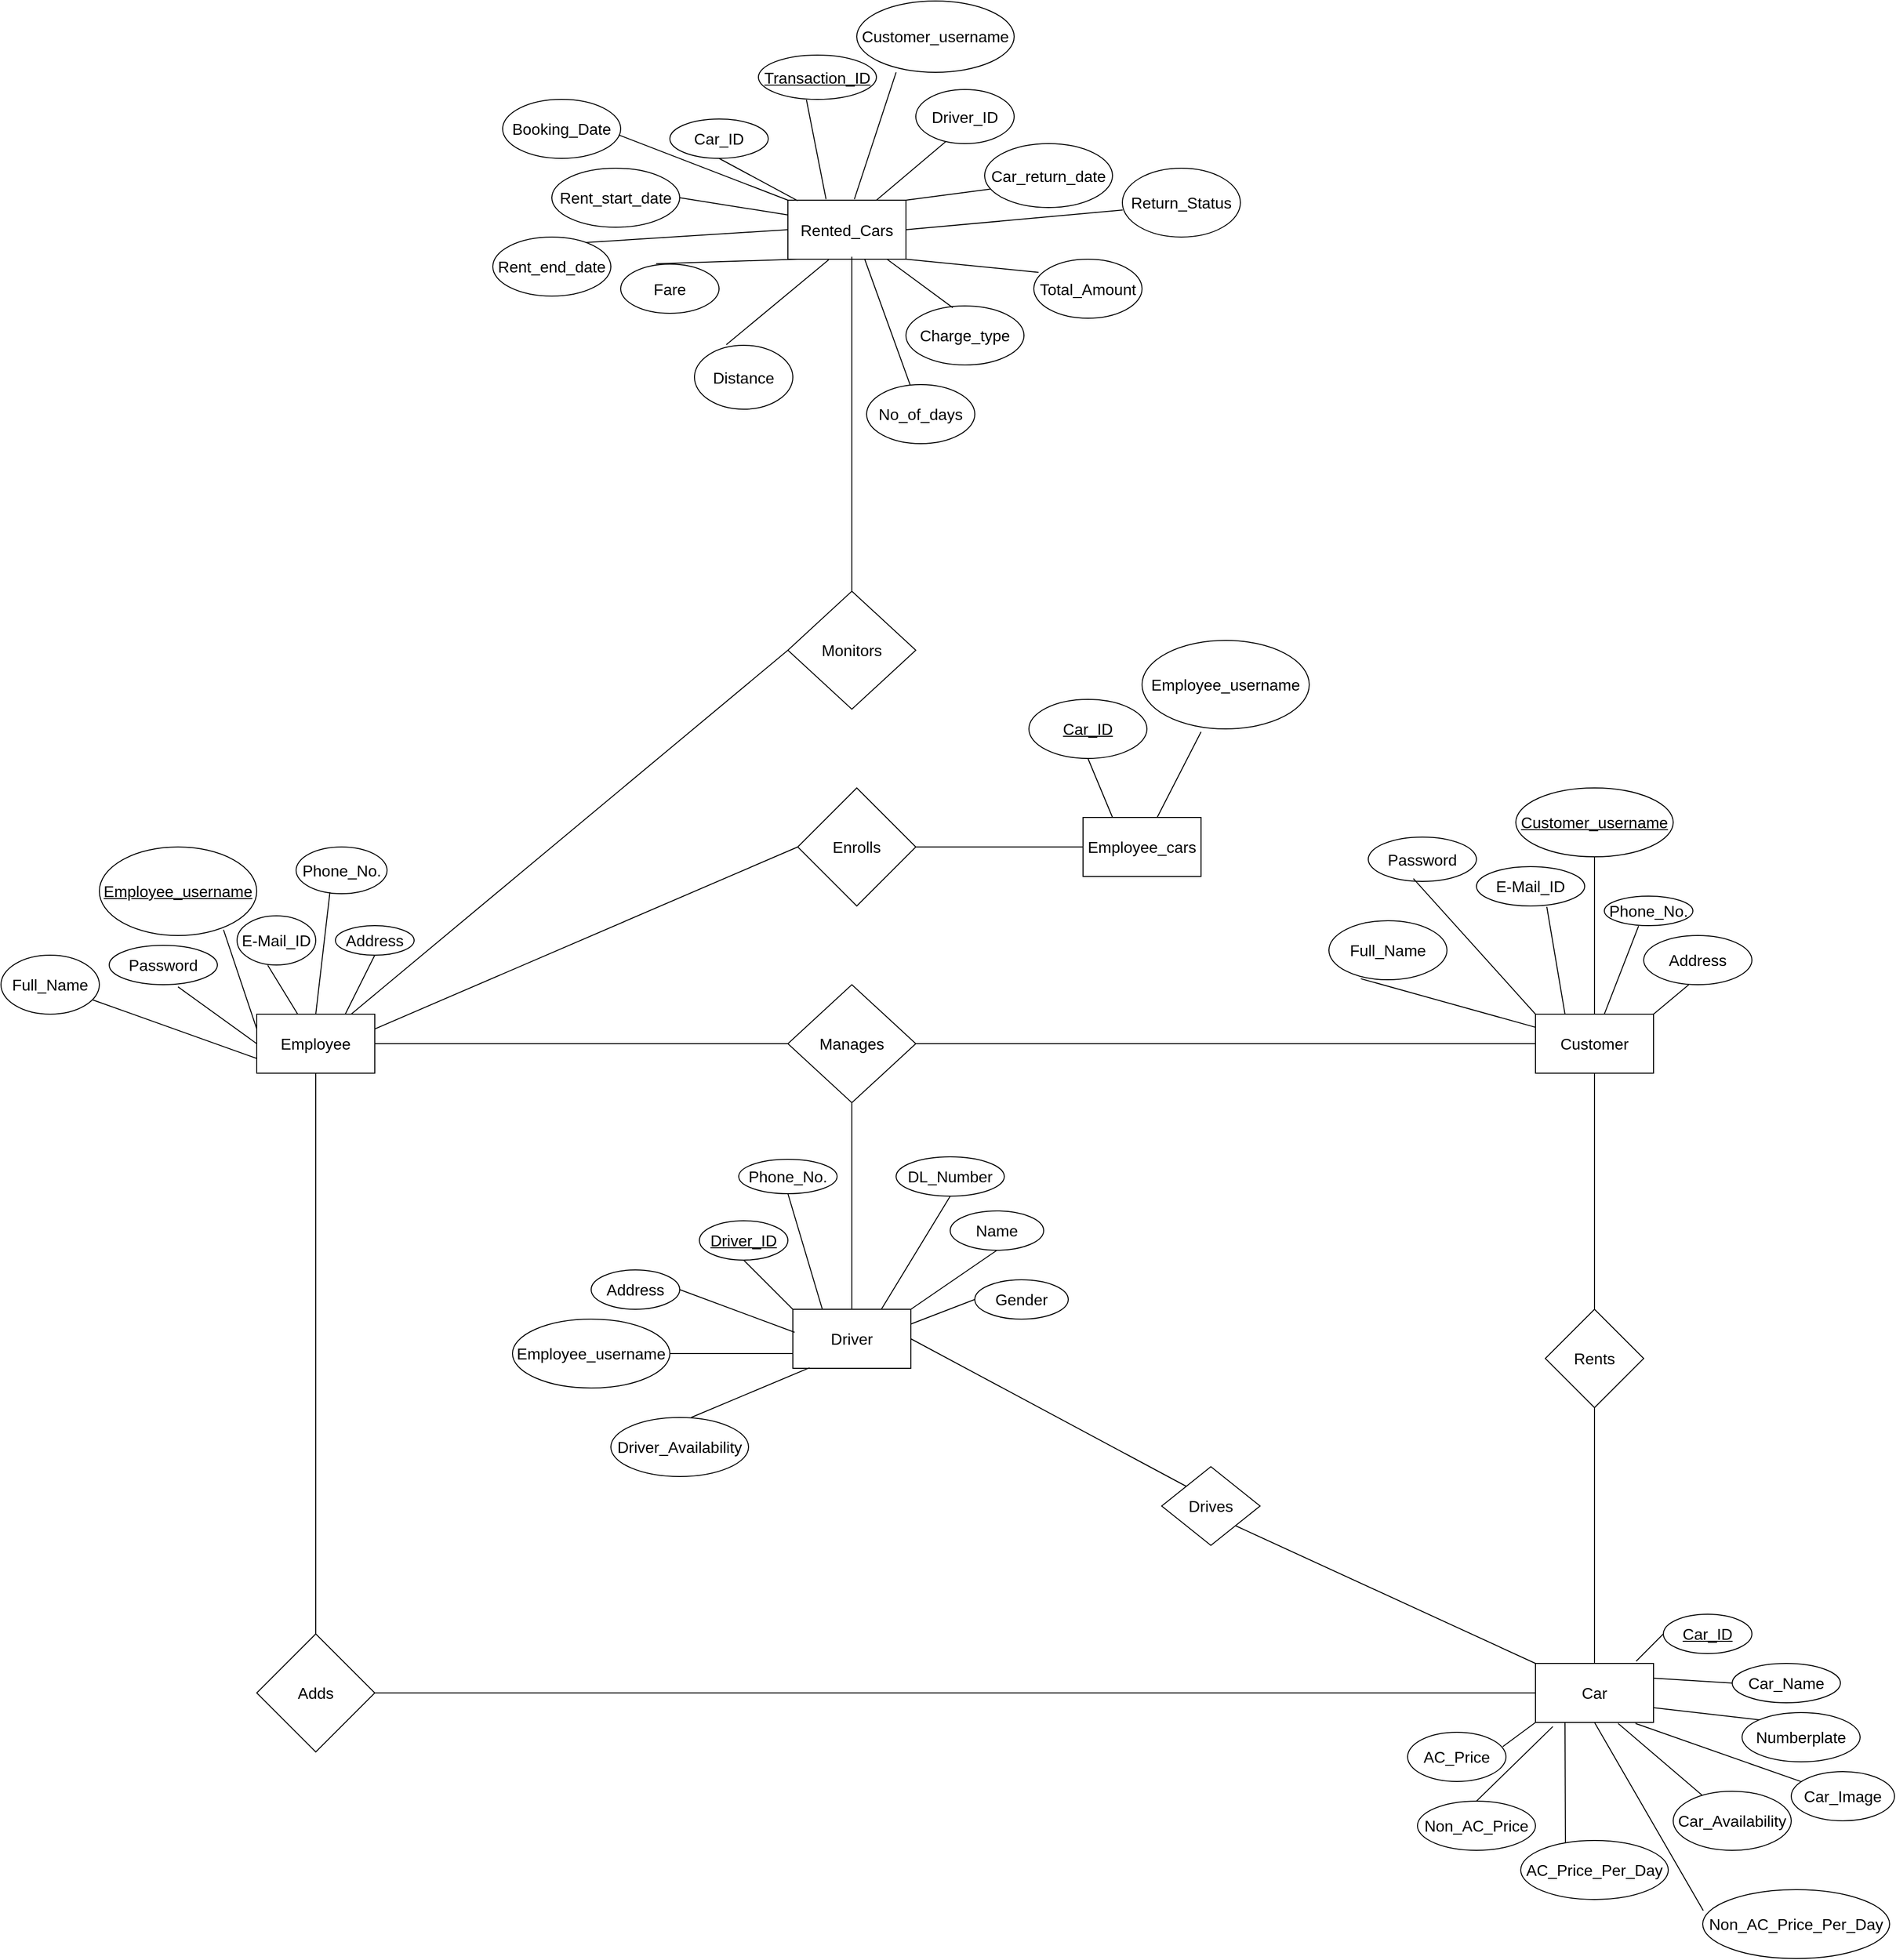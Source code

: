 <mxfile version="20.0.3" type="device"><diagram id="PVwTvLVfUpKkGvsaWvYy" name="Page-1"><mxGraphModel dx="1038" dy="2881" grid="1" gridSize="10" guides="1" tooltips="1" connect="1" arrows="1" fold="1" page="1" pageScale="1" pageWidth="2400" pageHeight="2400" math="0" shadow="0"><root><mxCell id="0"/><mxCell id="1" parent="0"/><mxCell id="mb5mIrrYeMnyIS7NH4zb-1" value="&lt;font style=&quot;font-size: 16px;&quot;&gt;Employee&lt;/font&gt;" style="rounded=0;whiteSpace=wrap;html=1;" parent="1" vertex="1"><mxGeometry x="670" y="370" width="120" height="60" as="geometry"/></mxCell><mxCell id="mb5mIrrYeMnyIS7NH4zb-2" value="Manages" style="rhombus;whiteSpace=wrap;html=1;fontSize=16;" parent="1" vertex="1"><mxGeometry x="1210" y="340" width="130" height="120" as="geometry"/></mxCell><mxCell id="mb5mIrrYeMnyIS7NH4zb-3" value="Customer" style="rounded=0;whiteSpace=wrap;html=1;fontSize=16;" parent="1" vertex="1"><mxGeometry x="1970" y="370" width="120" height="60" as="geometry"/></mxCell><mxCell id="mb5mIrrYeMnyIS7NH4zb-4" value="Address" style="ellipse;whiteSpace=wrap;html=1;fontSize=16;" parent="1" vertex="1"><mxGeometry x="750" y="280" width="80" height="30" as="geometry"/></mxCell><mxCell id="mb5mIrrYeMnyIS7NH4zb-5" value="&lt;u&gt;Employee_username&lt;/u&gt;" style="ellipse;whiteSpace=wrap;html=1;fontSize=16;" parent="1" vertex="1"><mxGeometry x="510" y="200" width="160" height="90" as="geometry"/></mxCell><mxCell id="mb5mIrrYeMnyIS7NH4zb-6" value="" style="endArrow=none;html=1;rounded=0;fontSize=16;exitX=0;exitY=0.25;exitDx=0;exitDy=0;entryX=0.789;entryY=0.936;entryDx=0;entryDy=0;entryPerimeter=0;" parent="1" source="mb5mIrrYeMnyIS7NH4zb-1" target="mb5mIrrYeMnyIS7NH4zb-5" edge="1"><mxGeometry width="50" height="50" relative="1" as="geometry"><mxPoint x="370" y="340" as="sourcePoint"/><mxPoint x="340" y="280" as="targetPoint"/></mxGeometry></mxCell><mxCell id="mb5mIrrYeMnyIS7NH4zb-7" value="Full_Name" style="ellipse;whiteSpace=wrap;html=1;fontSize=16;" parent="1" vertex="1"><mxGeometry x="410" y="310" width="100" height="60" as="geometry"/></mxCell><mxCell id="mb5mIrrYeMnyIS7NH4zb-8" value="" style="endArrow=none;html=1;rounded=0;fontSize=16;exitX=0;exitY=0.75;exitDx=0;exitDy=0;" parent="1" source="mb5mIrrYeMnyIS7NH4zb-1" target="mb5mIrrYeMnyIS7NH4zb-7" edge="1"><mxGeometry width="50" height="50" relative="1" as="geometry"><mxPoint x="320" y="380" as="sourcePoint"/><mxPoint x="300" y="370" as="targetPoint"/></mxGeometry></mxCell><mxCell id="mb5mIrrYeMnyIS7NH4zb-9" value="E-Mail_ID" style="ellipse;whiteSpace=wrap;html=1;fontSize=16;" parent="1" vertex="1"><mxGeometry x="650" y="270" width="80" height="50" as="geometry"/></mxCell><mxCell id="mb5mIrrYeMnyIS7NH4zb-10" value="" style="endArrow=none;html=1;rounded=0;fontSize=16;entryX=0.39;entryY=1.004;entryDx=0;entryDy=0;entryPerimeter=0;" parent="1" source="mb5mIrrYeMnyIS7NH4zb-1" target="mb5mIrrYeMnyIS7NH4zb-9" edge="1"><mxGeometry width="50" height="50" relative="1" as="geometry"><mxPoint x="360" y="370" as="sourcePoint"/><mxPoint x="420" y="310" as="targetPoint"/></mxGeometry></mxCell><mxCell id="mb5mIrrYeMnyIS7NH4zb-11" value="" style="endArrow=none;html=1;rounded=0;fontSize=16;exitX=0.75;exitY=0;exitDx=0;exitDy=0;entryX=0.5;entryY=1;entryDx=0;entryDy=0;" parent="1" source="mb5mIrrYeMnyIS7NH4zb-1" target="mb5mIrrYeMnyIS7NH4zb-4" edge="1"><mxGeometry width="50" height="50" relative="1" as="geometry"><mxPoint x="460" y="380" as="sourcePoint"/><mxPoint x="510" y="330" as="targetPoint"/></mxGeometry></mxCell><mxCell id="mb5mIrrYeMnyIS7NH4zb-12" value="" style="endArrow=none;html=1;rounded=0;fontSize=16;exitX=1;exitY=0.5;exitDx=0;exitDy=0;entryX=0;entryY=0.5;entryDx=0;entryDy=0;" parent="1" source="mb5mIrrYeMnyIS7NH4zb-1" target="mb5mIrrYeMnyIS7NH4zb-2" edge="1"><mxGeometry width="50" height="50" relative="1" as="geometry"><mxPoint x="650" y="420" as="sourcePoint"/><mxPoint x="700" y="370" as="targetPoint"/></mxGeometry></mxCell><mxCell id="mb5mIrrYeMnyIS7NH4zb-13" value="" style="endArrow=none;html=1;rounded=0;fontSize=16;exitX=1;exitY=0.5;exitDx=0;exitDy=0;entryX=0;entryY=0.5;entryDx=0;entryDy=0;" parent="1" source="mb5mIrrYeMnyIS7NH4zb-2" target="mb5mIrrYeMnyIS7NH4zb-3" edge="1"><mxGeometry width="50" height="50" relative="1" as="geometry"><mxPoint x="1040" y="410" as="sourcePoint"/><mxPoint x="1090" y="360" as="targetPoint"/></mxGeometry></mxCell><mxCell id="mb5mIrrYeMnyIS7NH4zb-14" value="Password" style="ellipse;whiteSpace=wrap;html=1;fontSize=16;" parent="1" vertex="1"><mxGeometry x="520" y="300" width="110" height="40" as="geometry"/></mxCell><mxCell id="mb5mIrrYeMnyIS7NH4zb-15" value="" style="endArrow=none;html=1;rounded=0;fontSize=16;exitX=0;exitY=0.5;exitDx=0;exitDy=0;entryX=0.636;entryY=1.055;entryDx=0;entryDy=0;entryPerimeter=0;" parent="1" source="mb5mIrrYeMnyIS7NH4zb-1" target="mb5mIrrYeMnyIS7NH4zb-14" edge="1"><mxGeometry width="50" height="50" relative="1" as="geometry"><mxPoint x="660" y="400" as="sourcePoint"/><mxPoint x="620" y="350" as="targetPoint"/></mxGeometry></mxCell><mxCell id="mb5mIrrYeMnyIS7NH4zb-16" value="Phone_No." style="ellipse;whiteSpace=wrap;html=1;fontSize=16;direction=south;" parent="1" vertex="1"><mxGeometry x="710" y="200" width="92.5" height="47.5" as="geometry"/></mxCell><mxCell id="mb5mIrrYeMnyIS7NH4zb-17" value="" style="endArrow=none;html=1;rounded=0;fontSize=16;exitX=0.5;exitY=0;exitDx=0;exitDy=0;entryX=0.971;entryY=0.628;entryDx=0;entryDy=0;entryPerimeter=0;" parent="1" source="mb5mIrrYeMnyIS7NH4zb-1" target="mb5mIrrYeMnyIS7NH4zb-16" edge="1"><mxGeometry width="50" height="50" relative="1" as="geometry"><mxPoint x="480" y="370" as="sourcePoint"/><mxPoint x="680" y="240" as="targetPoint"/></mxGeometry></mxCell><mxCell id="mb5mIrrYeMnyIS7NH4zb-18" value="&lt;u&gt;Customer_username&lt;/u&gt;" style="ellipse;whiteSpace=wrap;html=1;fontSize=16;" parent="1" vertex="1"><mxGeometry x="1950" y="140" width="160" height="70" as="geometry"/></mxCell><mxCell id="mb5mIrrYeMnyIS7NH4zb-19" value="" style="endArrow=none;html=1;rounded=0;fontSize=16;exitX=0.5;exitY=0;exitDx=0;exitDy=0;" parent="1" source="mb5mIrrYeMnyIS7NH4zb-3" target="mb5mIrrYeMnyIS7NH4zb-18" edge="1"><mxGeometry width="50" height="50" relative="1" as="geometry"><mxPoint x="1240" y="350" as="sourcePoint"/><mxPoint x="1290" y="300" as="targetPoint"/></mxGeometry></mxCell><mxCell id="mb5mIrrYeMnyIS7NH4zb-20" value="Full_Name" style="ellipse;whiteSpace=wrap;html=1;fontSize=16;" parent="1" vertex="1"><mxGeometry x="1760" y="275" width="120" height="60" as="geometry"/></mxCell><mxCell id="mb5mIrrYeMnyIS7NH4zb-21" value="" style="endArrow=none;html=1;rounded=0;fontSize=16;entryX=0.27;entryY=0.982;entryDx=0;entryDy=0;entryPerimeter=0;" parent="1" source="mb5mIrrYeMnyIS7NH4zb-3" target="mb5mIrrYeMnyIS7NH4zb-20" edge="1"><mxGeometry width="50" height="50" relative="1" as="geometry"><mxPoint x="1340" y="350" as="sourcePoint"/><mxPoint x="1390" y="300" as="targetPoint"/></mxGeometry></mxCell><mxCell id="mb5mIrrYeMnyIS7NH4zb-22" value="E-Mail_ID" style="ellipse;whiteSpace=wrap;html=1;fontSize=16;" parent="1" vertex="1"><mxGeometry x="1910" y="220" width="110" height="40" as="geometry"/></mxCell><mxCell id="mb5mIrrYeMnyIS7NH4zb-23" value="" style="endArrow=none;html=1;rounded=0;fontSize=16;exitX=0.25;exitY=0;exitDx=0;exitDy=0;entryX=0.65;entryY=1.022;entryDx=0;entryDy=0;entryPerimeter=0;" parent="1" source="mb5mIrrYeMnyIS7NH4zb-3" target="mb5mIrrYeMnyIS7NH4zb-22" edge="1"><mxGeometry width="50" height="50" relative="1" as="geometry"><mxPoint x="1120" y="370" as="sourcePoint"/><mxPoint x="1170" y="320" as="targetPoint"/></mxGeometry></mxCell><mxCell id="mb5mIrrYeMnyIS7NH4zb-24" value="Password" style="ellipse;whiteSpace=wrap;html=1;fontSize=16;" parent="1" vertex="1"><mxGeometry x="1800" y="190" width="110" height="45" as="geometry"/></mxCell><mxCell id="mb5mIrrYeMnyIS7NH4zb-25" value="" style="endArrow=none;html=1;rounded=0;fontSize=16;exitX=0;exitY=0;exitDx=0;exitDy=0;entryX=0.417;entryY=0.938;entryDx=0;entryDy=0;entryPerimeter=0;" parent="1" source="mb5mIrrYeMnyIS7NH4zb-3" target="mb5mIrrYeMnyIS7NH4zb-24" edge="1"><mxGeometry width="50" height="50" relative="1" as="geometry"><mxPoint x="1060" y="350" as="sourcePoint"/><mxPoint x="1110" y="300" as="targetPoint"/></mxGeometry></mxCell><mxCell id="mb5mIrrYeMnyIS7NH4zb-26" value="Address" style="ellipse;whiteSpace=wrap;html=1;fontSize=16;" parent="1" vertex="1"><mxGeometry x="2080" y="290" width="110" height="50" as="geometry"/></mxCell><mxCell id="mb5mIrrYeMnyIS7NH4zb-27" value="" style="endArrow=none;html=1;rounded=0;fontSize=16;exitX=1;exitY=0;exitDx=0;exitDy=0;entryX=0.417;entryY=1;entryDx=0;entryDy=0;entryPerimeter=0;" parent="1" source="mb5mIrrYeMnyIS7NH4zb-3" target="mb5mIrrYeMnyIS7NH4zb-26" edge="1"><mxGeometry width="50" height="50" relative="1" as="geometry"><mxPoint x="1500" y="410" as="sourcePoint"/><mxPoint x="1550" y="360" as="targetPoint"/></mxGeometry></mxCell><mxCell id="mb5mIrrYeMnyIS7NH4zb-28" value="Phone_No." style="ellipse;whiteSpace=wrap;html=1;fontSize=16;" parent="1" vertex="1"><mxGeometry x="2040" y="250" width="90" height="30" as="geometry"/></mxCell><mxCell id="mb5mIrrYeMnyIS7NH4zb-29" value="" style="endArrow=none;html=1;rounded=0;fontSize=16;exitX=0.583;exitY=0;exitDx=0;exitDy=0;exitPerimeter=0;entryX=0.387;entryY=1.012;entryDx=0;entryDy=0;entryPerimeter=0;" parent="1" source="mb5mIrrYeMnyIS7NH4zb-3" target="mb5mIrrYeMnyIS7NH4zb-28" edge="1"><mxGeometry width="50" height="50" relative="1" as="geometry"><mxPoint x="1290" y="270" as="sourcePoint"/><mxPoint x="1340" y="220" as="targetPoint"/></mxGeometry></mxCell><mxCell id="mb5mIrrYeMnyIS7NH4zb-30" value="Rents" style="rhombus;whiteSpace=wrap;html=1;fontSize=16;" parent="1" vertex="1"><mxGeometry x="1980" y="670" width="100" height="100" as="geometry"/></mxCell><mxCell id="mb5mIrrYeMnyIS7NH4zb-31" value="" style="endArrow=none;html=1;rounded=0;fontSize=16;entryX=0.5;entryY=1;entryDx=0;entryDy=0;exitX=0.5;exitY=0;exitDx=0;exitDy=0;" parent="1" source="mb5mIrrYeMnyIS7NH4zb-30" target="mb5mIrrYeMnyIS7NH4zb-3" edge="1"><mxGeometry width="50" height="50" relative="1" as="geometry"><mxPoint x="1280" y="510" as="sourcePoint"/><mxPoint x="1330" y="460" as="targetPoint"/></mxGeometry></mxCell><mxCell id="mb5mIrrYeMnyIS7NH4zb-32" value="Car" style="rounded=0;whiteSpace=wrap;html=1;fontSize=16;" parent="1" vertex="1"><mxGeometry x="1970" y="1030" width="120" height="60" as="geometry"/></mxCell><mxCell id="mb5mIrrYeMnyIS7NH4zb-33" value="" style="endArrow=none;html=1;rounded=0;fontSize=16;entryX=0.5;entryY=1;entryDx=0;entryDy=0;" parent="1" source="mb5mIrrYeMnyIS7NH4zb-32" target="mb5mIrrYeMnyIS7NH4zb-30" edge="1"><mxGeometry width="50" height="50" relative="1" as="geometry"><mxPoint x="1140" y="830" as="sourcePoint"/><mxPoint x="1190" y="780" as="targetPoint"/></mxGeometry></mxCell><mxCell id="mb5mIrrYeMnyIS7NH4zb-34" value="Driver" style="rounded=0;whiteSpace=wrap;html=1;fontSize=16;" parent="1" vertex="1"><mxGeometry x="1215" y="670" width="120" height="60" as="geometry"/></mxCell><mxCell id="mb5mIrrYeMnyIS7NH4zb-35" value="" style="endArrow=none;html=1;rounded=0;fontSize=16;entryX=0.5;entryY=1;entryDx=0;entryDy=0;exitX=0.5;exitY=0;exitDx=0;exitDy=0;" parent="1" source="mb5mIrrYeMnyIS7NH4zb-34" target="mb5mIrrYeMnyIS7NH4zb-2" edge="1"><mxGeometry width="50" height="50" relative="1" as="geometry"><mxPoint x="830" y="610" as="sourcePoint"/><mxPoint x="880" y="560" as="targetPoint"/></mxGeometry></mxCell><mxCell id="mb5mIrrYeMnyIS7NH4zb-36" value="Adds" style="rhombus;whiteSpace=wrap;html=1;fontSize=16;" parent="1" vertex="1"><mxGeometry x="670" y="1000" width="120" height="120" as="geometry"/></mxCell><mxCell id="mb5mIrrYeMnyIS7NH4zb-37" value="" style="endArrow=none;html=1;rounded=0;fontSize=16;entryX=0.5;entryY=1;entryDx=0;entryDy=0;exitX=0.5;exitY=0;exitDx=0;exitDy=0;" parent="1" source="mb5mIrrYeMnyIS7NH4zb-36" target="mb5mIrrYeMnyIS7NH4zb-1" edge="1"><mxGeometry width="50" height="50" relative="1" as="geometry"><mxPoint x="400" y="760" as="sourcePoint"/><mxPoint x="450" y="710" as="targetPoint"/></mxGeometry></mxCell><mxCell id="mb5mIrrYeMnyIS7NH4zb-38" value="" style="endArrow=none;html=1;rounded=0;fontSize=16;exitX=1;exitY=0.5;exitDx=0;exitDy=0;entryX=0;entryY=0.5;entryDx=0;entryDy=0;" parent="1" source="mb5mIrrYeMnyIS7NH4zb-36" target="mb5mIrrYeMnyIS7NH4zb-32" edge="1"><mxGeometry width="50" height="50" relative="1" as="geometry"><mxPoint x="810" y="850" as="sourcePoint"/><mxPoint x="860" y="800" as="targetPoint"/></mxGeometry></mxCell><mxCell id="mb5mIrrYeMnyIS7NH4zb-39" value="Drives" style="rhombus;whiteSpace=wrap;html=1;fontSize=16;" parent="1" vertex="1"><mxGeometry x="1590" y="830" width="100" height="80" as="geometry"/></mxCell><mxCell id="mb5mIrrYeMnyIS7NH4zb-40" value="" style="endArrow=none;html=1;rounded=0;fontSize=16;exitX=1;exitY=0.5;exitDx=0;exitDy=0;entryX=0;entryY=0;entryDx=0;entryDy=0;" parent="1" source="mb5mIrrYeMnyIS7NH4zb-34" target="mb5mIrrYeMnyIS7NH4zb-39" edge="1"><mxGeometry width="50" height="50" relative="1" as="geometry"><mxPoint x="980" y="740" as="sourcePoint"/><mxPoint x="1030" y="690" as="targetPoint"/></mxGeometry></mxCell><mxCell id="mb5mIrrYeMnyIS7NH4zb-41" value="" style="endArrow=none;html=1;rounded=0;fontSize=16;entryX=1;entryY=1;entryDx=0;entryDy=0;exitX=0;exitY=0;exitDx=0;exitDy=0;" parent="1" source="mb5mIrrYeMnyIS7NH4zb-32" target="mb5mIrrYeMnyIS7NH4zb-39" edge="1"><mxGeometry width="50" height="50" relative="1" as="geometry"><mxPoint x="840" y="850" as="sourcePoint"/><mxPoint x="890" y="800" as="targetPoint"/></mxGeometry></mxCell><mxCell id="mb5mIrrYeMnyIS7NH4zb-42" value="&lt;u&gt;Driver_ID&lt;/u&gt;" style="ellipse;whiteSpace=wrap;html=1;fontSize=16;" parent="1" vertex="1"><mxGeometry x="1120" y="580" width="90" height="40" as="geometry"/></mxCell><mxCell id="mb5mIrrYeMnyIS7NH4zb-43" value="" style="endArrow=none;html=1;rounded=0;fontSize=16;exitX=0;exitY=0;exitDx=0;exitDy=0;entryX=0.5;entryY=1;entryDx=0;entryDy=0;" parent="1" source="mb5mIrrYeMnyIS7NH4zb-34" target="mb5mIrrYeMnyIS7NH4zb-42" edge="1"><mxGeometry width="50" height="50" relative="1" as="geometry"><mxPoint x="690" y="700" as="sourcePoint"/><mxPoint x="740" y="650" as="targetPoint"/></mxGeometry></mxCell><mxCell id="mb5mIrrYeMnyIS7NH4zb-44" value="" style="endArrow=none;html=1;rounded=0;fontSize=16;exitX=1;exitY=0;exitDx=0;exitDy=0;entryX=0.5;entryY=1;entryDx=0;entryDy=0;" parent="1" source="mb5mIrrYeMnyIS7NH4zb-34" target="mb5mIrrYeMnyIS7NH4zb-45" edge="1"><mxGeometry width="50" height="50" relative="1" as="geometry"><mxPoint x="920" y="580" as="sourcePoint"/><mxPoint x="970" y="550" as="targetPoint"/></mxGeometry></mxCell><mxCell id="mb5mIrrYeMnyIS7NH4zb-45" value="Name" style="ellipse;whiteSpace=wrap;html=1;fontSize=16;" parent="1" vertex="1"><mxGeometry x="1375" y="570" width="95" height="40" as="geometry"/></mxCell><mxCell id="mb5mIrrYeMnyIS7NH4zb-46" value="DL_Number" style="ellipse;whiteSpace=wrap;html=1;fontSize=16;" parent="1" vertex="1"><mxGeometry x="1320" y="515" width="110" height="40" as="geometry"/></mxCell><mxCell id="mb5mIrrYeMnyIS7NH4zb-47" value="" style="endArrow=none;html=1;rounded=0;fontSize=16;exitX=0.75;exitY=0;exitDx=0;exitDy=0;entryX=0.5;entryY=1;entryDx=0;entryDy=0;" parent="1" source="mb5mIrrYeMnyIS7NH4zb-34" target="mb5mIrrYeMnyIS7NH4zb-46" edge="1"><mxGeometry width="50" height="50" relative="1" as="geometry"><mxPoint x="870" y="620" as="sourcePoint"/><mxPoint x="920" y="570" as="targetPoint"/></mxGeometry></mxCell><mxCell id="mb5mIrrYeMnyIS7NH4zb-48" value="Phone_No." style="ellipse;whiteSpace=wrap;html=1;fontSize=16;" parent="1" vertex="1"><mxGeometry x="1160" y="517.5" width="100" height="35" as="geometry"/></mxCell><mxCell id="mb5mIrrYeMnyIS7NH4zb-49" value="" style="endArrow=none;html=1;rounded=0;fontSize=16;exitX=0.25;exitY=0;exitDx=0;exitDy=0;entryX=0.5;entryY=1;entryDx=0;entryDy=0;" parent="1" source="mb5mIrrYeMnyIS7NH4zb-34" target="mb5mIrrYeMnyIS7NH4zb-48" edge="1"><mxGeometry width="50" height="50" relative="1" as="geometry"><mxPoint x="770" y="570" as="sourcePoint"/><mxPoint x="820" y="520" as="targetPoint"/></mxGeometry></mxCell><mxCell id="mb5mIrrYeMnyIS7NH4zb-50" value="Address" style="ellipse;whiteSpace=wrap;html=1;fontSize=16;" parent="1" vertex="1"><mxGeometry x="1010" y="630" width="90" height="40" as="geometry"/></mxCell><mxCell id="mb5mIrrYeMnyIS7NH4zb-51" value="" style="endArrow=none;html=1;rounded=0;fontSize=16;exitX=1;exitY=0.5;exitDx=0;exitDy=0;entryX=0.015;entryY=0.39;entryDx=0;entryDy=0;entryPerimeter=0;" parent="1" source="mb5mIrrYeMnyIS7NH4zb-50" target="mb5mIrrYeMnyIS7NH4zb-34" edge="1"><mxGeometry width="50" height="50" relative="1" as="geometry"><mxPoint x="680" y="720" as="sourcePoint"/><mxPoint x="780" y="650" as="targetPoint"/></mxGeometry></mxCell><mxCell id="mb5mIrrYeMnyIS7NH4zb-52" value="Gender" style="ellipse;whiteSpace=wrap;html=1;fontSize=16;" parent="1" vertex="1"><mxGeometry x="1400" y="640" width="95" height="40" as="geometry"/></mxCell><mxCell id="mb5mIrrYeMnyIS7NH4zb-53" value="" style="endArrow=none;html=1;rounded=0;fontSize=16;exitX=1;exitY=0.25;exitDx=0;exitDy=0;entryX=0;entryY=0.5;entryDx=0;entryDy=0;" parent="1" source="mb5mIrrYeMnyIS7NH4zb-34" target="mb5mIrrYeMnyIS7NH4zb-52" edge="1"><mxGeometry width="50" height="50" relative="1" as="geometry"><mxPoint x="990" y="670" as="sourcePoint"/><mxPoint x="1040" y="620" as="targetPoint"/></mxGeometry></mxCell><mxCell id="mb5mIrrYeMnyIS7NH4zb-54" value="Employee_username" style="ellipse;whiteSpace=wrap;html=1;fontSize=16;" parent="1" vertex="1"><mxGeometry x="930" y="680" width="160" height="70" as="geometry"/></mxCell><mxCell id="mb5mIrrYeMnyIS7NH4zb-55" value="" style="endArrow=none;html=1;rounded=0;fontSize=16;entryX=0;entryY=0.75;entryDx=0;entryDy=0;exitX=1;exitY=0.5;exitDx=0;exitDy=0;" parent="1" source="mb5mIrrYeMnyIS7NH4zb-54" target="mb5mIrrYeMnyIS7NH4zb-34" edge="1"><mxGeometry width="50" height="50" relative="1" as="geometry"><mxPoint x="690" y="800" as="sourcePoint"/><mxPoint x="740" y="750" as="targetPoint"/></mxGeometry></mxCell><mxCell id="mb5mIrrYeMnyIS7NH4zb-56" value="Driver_Availability" style="ellipse;whiteSpace=wrap;html=1;fontSize=16;" parent="1" vertex="1"><mxGeometry x="1030" y="780" width="140" height="60" as="geometry"/></mxCell><mxCell id="mb5mIrrYeMnyIS7NH4zb-57" value="" style="endArrow=none;html=1;rounded=0;fontSize=16;entryX=0.142;entryY=0.99;entryDx=0;entryDy=0;entryPerimeter=0;exitX=0.583;exitY=0;exitDx=0;exitDy=0;exitPerimeter=0;" parent="1" source="mb5mIrrYeMnyIS7NH4zb-56" target="mb5mIrrYeMnyIS7NH4zb-34" edge="1"><mxGeometry width="50" height="50" relative="1" as="geometry"><mxPoint x="840" y="780" as="sourcePoint"/><mxPoint x="890" y="730" as="targetPoint"/></mxGeometry></mxCell><mxCell id="mb5mIrrYeMnyIS7NH4zb-59" value="&lt;u&gt;Car_ID&lt;/u&gt;" style="ellipse;whiteSpace=wrap;html=1;fontSize=16;" parent="1" vertex="1"><mxGeometry x="2100" y="980" width="90" height="40" as="geometry"/></mxCell><mxCell id="mb5mIrrYeMnyIS7NH4zb-60" value="" style="endArrow=none;html=1;rounded=0;fontSize=16;exitX=0.853;exitY=-0.037;exitDx=0;exitDy=0;exitPerimeter=0;entryX=0;entryY=0.5;entryDx=0;entryDy=0;" parent="1" source="mb5mIrrYeMnyIS7NH4zb-32" target="mb5mIrrYeMnyIS7NH4zb-59" edge="1"><mxGeometry width="50" height="50" relative="1" as="geometry"><mxPoint x="2110" y="1010" as="sourcePoint"/><mxPoint x="2160" y="960" as="targetPoint"/></mxGeometry></mxCell><mxCell id="mb5mIrrYeMnyIS7NH4zb-61" value="Car_Name" style="ellipse;whiteSpace=wrap;html=1;fontSize=16;" parent="1" vertex="1"><mxGeometry x="2170" y="1030" width="110" height="40" as="geometry"/></mxCell><mxCell id="mb5mIrrYeMnyIS7NH4zb-62" value="" style="endArrow=none;html=1;rounded=0;fontSize=16;exitX=1;exitY=0.25;exitDx=0;exitDy=0;entryX=0;entryY=0.5;entryDx=0;entryDy=0;" parent="1" source="mb5mIrrYeMnyIS7NH4zb-32" target="mb5mIrrYeMnyIS7NH4zb-61" edge="1"><mxGeometry width="50" height="50" relative="1" as="geometry"><mxPoint x="2150" y="1170" as="sourcePoint"/><mxPoint x="2200" y="1120" as="targetPoint"/></mxGeometry></mxCell><mxCell id="mb5mIrrYeMnyIS7NH4zb-63" value="Numberplate" style="ellipse;whiteSpace=wrap;html=1;fontSize=16;" parent="1" vertex="1"><mxGeometry x="2180" y="1080" width="120" height="50" as="geometry"/></mxCell><mxCell id="mb5mIrrYeMnyIS7NH4zb-64" value="" style="endArrow=none;html=1;rounded=0;fontSize=16;entryX=1;entryY=0.75;entryDx=0;entryDy=0;exitX=0;exitY=0;exitDx=0;exitDy=0;" parent="1" source="mb5mIrrYeMnyIS7NH4zb-63" target="mb5mIrrYeMnyIS7NH4zb-32" edge="1"><mxGeometry width="50" height="50" relative="1" as="geometry"><mxPoint x="2090" y="1140" as="sourcePoint"/><mxPoint x="2140" y="1090" as="targetPoint"/></mxGeometry></mxCell><mxCell id="mb5mIrrYeMnyIS7NH4zb-65" value="Car_Image" style="ellipse;whiteSpace=wrap;html=1;fontSize=16;" parent="1" vertex="1"><mxGeometry x="2230" y="1140" width="105" height="50" as="geometry"/></mxCell><mxCell id="mb5mIrrYeMnyIS7NH4zb-66" value="" style="endArrow=none;html=1;rounded=0;fontSize=16;entryX=0.847;entryY=1.017;entryDx=0;entryDy=0;entryPerimeter=0;" parent="1" source="mb5mIrrYeMnyIS7NH4zb-65" target="mb5mIrrYeMnyIS7NH4zb-32" edge="1"><mxGeometry width="50" height="50" relative="1" as="geometry"><mxPoint x="1900" y="1150" as="sourcePoint"/><mxPoint x="1950" y="1100" as="targetPoint"/></mxGeometry></mxCell><mxCell id="mb5mIrrYeMnyIS7NH4zb-67" value="AC_Price" style="ellipse;whiteSpace=wrap;html=1;fontSize=16;" parent="1" vertex="1"><mxGeometry x="1840" y="1100" width="100" height="50" as="geometry"/></mxCell><mxCell id="mb5mIrrYeMnyIS7NH4zb-68" value="" style="endArrow=none;html=1;rounded=0;fontSize=16;entryX=0;entryY=1;entryDx=0;entryDy=0;exitX=0.967;exitY=0.293;exitDx=0;exitDy=0;exitPerimeter=0;" parent="1" source="mb5mIrrYeMnyIS7NH4zb-67" target="mb5mIrrYeMnyIS7NH4zb-32" edge="1"><mxGeometry width="50" height="50" relative="1" as="geometry"><mxPoint x="1940" y="1170" as="sourcePoint"/><mxPoint x="1990" y="1120" as="targetPoint"/></mxGeometry></mxCell><mxCell id="mb5mIrrYeMnyIS7NH4zb-69" value="Non_AC_Price" style="ellipse;whiteSpace=wrap;html=1;fontSize=16;" parent="1" vertex="1"><mxGeometry x="1850" y="1170" width="120" height="50" as="geometry"/></mxCell><mxCell id="mb5mIrrYeMnyIS7NH4zb-70" value="" style="endArrow=none;html=1;rounded=0;fontSize=16;entryX=0.147;entryY=1.07;entryDx=0;entryDy=0;entryPerimeter=0;exitX=0.5;exitY=0;exitDx=0;exitDy=0;" parent="1" source="mb5mIrrYeMnyIS7NH4zb-69" target="mb5mIrrYeMnyIS7NH4zb-32" edge="1"><mxGeometry width="50" height="50" relative="1" as="geometry"><mxPoint x="2030" y="1180" as="sourcePoint"/><mxPoint x="2080" y="1130" as="targetPoint"/></mxGeometry></mxCell><mxCell id="mb5mIrrYeMnyIS7NH4zb-71" value="AC_Price_Per_Day" style="ellipse;whiteSpace=wrap;html=1;fontSize=16;" parent="1" vertex="1"><mxGeometry x="1955" y="1210" width="150" height="60" as="geometry"/></mxCell><mxCell id="mb5mIrrYeMnyIS7NH4zb-72" value="" style="endArrow=none;html=1;rounded=0;fontSize=16;entryX=0.25;entryY=1;entryDx=0;entryDy=0;exitX=0.303;exitY=0.033;exitDx=0;exitDy=0;exitPerimeter=0;" parent="1" source="mb5mIrrYeMnyIS7NH4zb-71" target="mb5mIrrYeMnyIS7NH4zb-32" edge="1"><mxGeometry width="50" height="50" relative="1" as="geometry"><mxPoint x="2030" y="1190" as="sourcePoint"/><mxPoint x="2080" y="1140" as="targetPoint"/></mxGeometry></mxCell><mxCell id="mb5mIrrYeMnyIS7NH4zb-73" value="Non_AC_Price_Per_Day" style="ellipse;whiteSpace=wrap;html=1;fontSize=16;" parent="1" vertex="1"><mxGeometry x="2140" y="1260" width="190" height="70" as="geometry"/></mxCell><mxCell id="mb5mIrrYeMnyIS7NH4zb-74" value="" style="endArrow=none;html=1;rounded=0;fontSize=16;entryX=0.5;entryY=1;entryDx=0;entryDy=0;exitX=0.003;exitY=0.303;exitDx=0;exitDy=0;exitPerimeter=0;" parent="1" source="mb5mIrrYeMnyIS7NH4zb-73" target="mb5mIrrYeMnyIS7NH4zb-32" edge="1"><mxGeometry width="50" height="50" relative="1" as="geometry"><mxPoint x="2070" y="1200" as="sourcePoint"/><mxPoint x="2120" y="1150" as="targetPoint"/></mxGeometry></mxCell><mxCell id="mb5mIrrYeMnyIS7NH4zb-75" value="Car_Availability" style="ellipse;whiteSpace=wrap;html=1;fontSize=16;" parent="1" vertex="1"><mxGeometry x="2110" y="1160" width="120" height="60" as="geometry"/></mxCell><mxCell id="mb5mIrrYeMnyIS7NH4zb-76" value="" style="endArrow=none;html=1;rounded=0;fontSize=16;entryX=0.7;entryY=1.017;entryDx=0;entryDy=0;entryPerimeter=0;" parent="1" source="mb5mIrrYeMnyIS7NH4zb-75" target="mb5mIrrYeMnyIS7NH4zb-32" edge="1"><mxGeometry width="50" height="50" relative="1" as="geometry"><mxPoint x="2110" y="1180" as="sourcePoint"/><mxPoint x="2160" y="1130" as="targetPoint"/></mxGeometry></mxCell><mxCell id="mb5mIrrYeMnyIS7NH4zb-77" value="Monitors" style="rhombus;whiteSpace=wrap;html=1;fontSize=16;" parent="1" vertex="1"><mxGeometry x="1210" y="-60" width="130" height="120" as="geometry"/></mxCell><mxCell id="mb5mIrrYeMnyIS7NH4zb-78" value="" style="endArrow=none;html=1;rounded=0;fontSize=16;exitX=0;exitY=0.5;exitDx=0;exitDy=0;" parent="1" source="mb5mIrrYeMnyIS7NH4zb-77" target="mb5mIrrYeMnyIS7NH4zb-1" edge="1"><mxGeometry width="50" height="50" relative="1" as="geometry"><mxPoint x="240" y="480" as="sourcePoint"/><mxPoint x="290" y="430" as="targetPoint"/></mxGeometry></mxCell><mxCell id="mb5mIrrYeMnyIS7NH4zb-79" value="Rented_Cars" style="rounded=0;whiteSpace=wrap;html=1;fontSize=16;" parent="1" vertex="1"><mxGeometry x="1210" y="-457.5" width="120" height="60" as="geometry"/></mxCell><mxCell id="mb5mIrrYeMnyIS7NH4zb-80" value="" style="endArrow=none;html=1;rounded=0;fontSize=16;entryX=0.5;entryY=0;entryDx=0;entryDy=0;" parent="1" target="mb5mIrrYeMnyIS7NH4zb-77" edge="1"><mxGeometry width="50" height="50" relative="1" as="geometry"><mxPoint x="1275" y="-400" as="sourcePoint"/><mxPoint x="-210" y="410" as="targetPoint"/></mxGeometry></mxCell><mxCell id="mb5mIrrYeMnyIS7NH4zb-81" value="&lt;u&gt;Transaction_ID&lt;/u&gt;" style="ellipse;whiteSpace=wrap;html=1;fontSize=16;" parent="1" vertex="1"><mxGeometry x="1180" y="-605" width="120" height="45" as="geometry"/></mxCell><mxCell id="mb5mIrrYeMnyIS7NH4zb-82" value="" style="endArrow=none;html=1;rounded=0;fontSize=16;entryX=0.407;entryY=1.011;entryDx=0;entryDy=0;entryPerimeter=0;exitX=0.323;exitY=-0.017;exitDx=0;exitDy=0;exitPerimeter=0;" parent="1" source="mb5mIrrYeMnyIS7NH4zb-79" target="mb5mIrrYeMnyIS7NH4zb-81" edge="1"><mxGeometry width="50" height="50" relative="1" as="geometry"><mxPoint x="-630" y="380" as="sourcePoint"/><mxPoint x="-580" y="330" as="targetPoint"/></mxGeometry></mxCell><mxCell id="mb5mIrrYeMnyIS7NH4zb-83" value="Customer_username" style="ellipse;whiteSpace=wrap;html=1;fontSize=16;" parent="1" vertex="1"><mxGeometry x="1280" y="-660" width="160" height="72.5" as="geometry"/></mxCell><mxCell id="mb5mIrrYeMnyIS7NH4zb-84" value="" style="endArrow=none;html=1;rounded=0;fontSize=16;exitX=0.563;exitY=-0.017;exitDx=0;exitDy=0;exitPerimeter=0;entryX=0.25;entryY=1;entryDx=0;entryDy=0;entryPerimeter=0;" parent="1" source="mb5mIrrYeMnyIS7NH4zb-79" target="mb5mIrrYeMnyIS7NH4zb-83" edge="1"><mxGeometry width="50" height="50" relative="1" as="geometry"><mxPoint x="-610" y="360" as="sourcePoint"/><mxPoint x="-560" y="310" as="targetPoint"/></mxGeometry></mxCell><mxCell id="mb5mIrrYeMnyIS7NH4zb-85" value="Car_ID" style="ellipse;whiteSpace=wrap;html=1;fontSize=16;" parent="1" vertex="1"><mxGeometry x="1090" y="-540" width="100" height="40" as="geometry"/></mxCell><mxCell id="mb5mIrrYeMnyIS7NH4zb-86" value="" style="endArrow=none;html=1;rounded=0;fontSize=16;entryX=0.5;entryY=1;entryDx=0;entryDy=0;exitX=0.083;exitY=0.01;exitDx=0;exitDy=0;exitPerimeter=0;" parent="1" source="mb5mIrrYeMnyIS7NH4zb-79" target="mb5mIrrYeMnyIS7NH4zb-85" edge="1"><mxGeometry width="50" height="50" relative="1" as="geometry"><mxPoint x="-600" y="290" as="sourcePoint"/><mxPoint x="-550" y="240" as="targetPoint"/></mxGeometry></mxCell><mxCell id="mb5mIrrYeMnyIS7NH4zb-87" value="Driver_ID" style="ellipse;whiteSpace=wrap;html=1;fontSize=16;" parent="1" vertex="1"><mxGeometry x="1340" y="-570" width="100" height="55" as="geometry"/></mxCell><mxCell id="mb5mIrrYeMnyIS7NH4zb-88" value="" style="endArrow=none;html=1;rounded=0;fontSize=16;exitX=0.75;exitY=0;exitDx=0;exitDy=0;entryX=0.307;entryY=0.96;entryDx=0;entryDy=0;entryPerimeter=0;" parent="1" source="mb5mIrrYeMnyIS7NH4zb-79" target="mb5mIrrYeMnyIS7NH4zb-87" edge="1"><mxGeometry width="50" height="50" relative="1" as="geometry"><mxPoint x="-540" y="340" as="sourcePoint"/><mxPoint x="-490" y="290" as="targetPoint"/></mxGeometry></mxCell><mxCell id="mb5mIrrYeMnyIS7NH4zb-89" value="Booking_Date" style="ellipse;whiteSpace=wrap;html=1;fontSize=16;" parent="1" vertex="1"><mxGeometry x="920" y="-560" width="120" height="60" as="geometry"/></mxCell><mxCell id="mb5mIrrYeMnyIS7NH4zb-90" value="" style="endArrow=none;html=1;rounded=0;fontSize=16;exitX=0;exitY=0;exitDx=0;exitDy=0;entryX=0.983;entryY=0.603;entryDx=0;entryDy=0;entryPerimeter=0;" parent="1" source="mb5mIrrYeMnyIS7NH4zb-79" target="mb5mIrrYeMnyIS7NH4zb-89" edge="1"><mxGeometry width="50" height="50" relative="1" as="geometry"><mxPoint x="-810" y="420" as="sourcePoint"/><mxPoint x="-760" y="370" as="targetPoint"/></mxGeometry></mxCell><mxCell id="mb5mIrrYeMnyIS7NH4zb-91" value="Rent_start_date" style="ellipse;whiteSpace=wrap;html=1;fontSize=16;" parent="1" vertex="1"><mxGeometry x="970" y="-490" width="130" height="60" as="geometry"/></mxCell><mxCell id="mb5mIrrYeMnyIS7NH4zb-92" value="" style="endArrow=none;html=1;rounded=0;fontSize=16;entryX=0;entryY=0.25;entryDx=0;entryDy=0;exitX=1;exitY=0.5;exitDx=0;exitDy=0;" parent="1" source="mb5mIrrYeMnyIS7NH4zb-91" target="mb5mIrrYeMnyIS7NH4zb-79" edge="1"><mxGeometry width="50" height="50" relative="1" as="geometry"><mxPoint x="-820" y="500" as="sourcePoint"/><mxPoint x="-770" y="450" as="targetPoint"/></mxGeometry></mxCell><mxCell id="mb5mIrrYeMnyIS7NH4zb-93" value="Rent_end_date" style="ellipse;whiteSpace=wrap;html=1;fontSize=16;" parent="1" vertex="1"><mxGeometry x="910" y="-420" width="120" height="60" as="geometry"/></mxCell><mxCell id="mb5mIrrYeMnyIS7NH4zb-94" value="" style="endArrow=none;html=1;rounded=0;fontSize=16;entryX=0;entryY=0.5;entryDx=0;entryDy=0;exitX=0.79;exitY=0.092;exitDx=0;exitDy=0;exitPerimeter=0;" parent="1" source="mb5mIrrYeMnyIS7NH4zb-93" target="mb5mIrrYeMnyIS7NH4zb-79" edge="1"><mxGeometry width="50" height="50" relative="1" as="geometry"><mxPoint x="-770" y="510" as="sourcePoint"/><mxPoint x="-720" y="460" as="targetPoint"/></mxGeometry></mxCell><mxCell id="mb5mIrrYeMnyIS7NH4zb-95" value="Car_return_date" style="ellipse;whiteSpace=wrap;html=1;fontSize=16;" parent="1" vertex="1"><mxGeometry x="1410" y="-515" width="130" height="65" as="geometry"/></mxCell><mxCell id="mb5mIrrYeMnyIS7NH4zb-96" value="" style="endArrow=none;html=1;rounded=0;fontSize=16;exitX=1;exitY=0;exitDx=0;exitDy=0;entryX=0.043;entryY=0.711;entryDx=0;entryDy=0;entryPerimeter=0;" parent="1" source="mb5mIrrYeMnyIS7NH4zb-79" target="mb5mIrrYeMnyIS7NH4zb-95" edge="1"><mxGeometry width="50" height="50" relative="1" as="geometry"><mxPoint x="-470" y="370" as="sourcePoint"/><mxPoint x="-420" y="320" as="targetPoint"/><Array as="points"/></mxGeometry></mxCell><mxCell id="mb5mIrrYeMnyIS7NH4zb-97" value="Fare" style="ellipse;whiteSpace=wrap;html=1;fontSize=16;" parent="1" vertex="1"><mxGeometry x="1040" y="-392.5" width="100" height="50" as="geometry"/></mxCell><mxCell id="mb5mIrrYeMnyIS7NH4zb-98" value="" style="endArrow=none;html=1;rounded=0;fontSize=16;exitX=0.36;exitY=-0.007;exitDx=0;exitDy=0;exitPerimeter=0;entryX=0.083;entryY=1;entryDx=0;entryDy=0;entryPerimeter=0;" parent="1" source="mb5mIrrYeMnyIS7NH4zb-97" target="mb5mIrrYeMnyIS7NH4zb-79" edge="1"><mxGeometry width="50" height="50" relative="1" as="geometry"><mxPoint x="-760" y="530" as="sourcePoint"/><mxPoint x="-690" y="450" as="targetPoint"/></mxGeometry></mxCell><mxCell id="mb5mIrrYeMnyIS7NH4zb-99" value="Charge_type" style="ellipse;whiteSpace=wrap;html=1;fontSize=16;" parent="1" vertex="1"><mxGeometry x="1330" y="-350" width="120" height="60" as="geometry"/></mxCell><mxCell id="mb5mIrrYeMnyIS7NH4zb-100" value="" style="endArrow=none;html=1;rounded=0;fontSize=16;exitX=0.397;exitY=0.03;exitDx=0;exitDy=0;exitPerimeter=0;" parent="1" source="mb5mIrrYeMnyIS7NH4zb-99" target="mb5mIrrYeMnyIS7NH4zb-79" edge="1"><mxGeometry width="50" height="50" relative="1" as="geometry"><mxPoint x="-670" y="500" as="sourcePoint"/><mxPoint x="-670" y="450" as="targetPoint"/></mxGeometry></mxCell><mxCell id="mb5mIrrYeMnyIS7NH4zb-101" value="Distance" style="ellipse;whiteSpace=wrap;html=1;fontSize=16;" parent="1" vertex="1"><mxGeometry x="1115" y="-310" width="100" height="65" as="geometry"/></mxCell><mxCell id="mb5mIrrYeMnyIS7NH4zb-102" value="" style="endArrow=none;html=1;rounded=0;fontSize=16;entryX=0.345;entryY=1.01;entryDx=0;entryDy=0;exitX=0.324;exitY=-0.009;exitDx=0;exitDy=0;exitPerimeter=0;entryPerimeter=0;" parent="1" source="mb5mIrrYeMnyIS7NH4zb-101" target="mb5mIrrYeMnyIS7NH4zb-79" edge="1"><mxGeometry width="50" height="50" relative="1" as="geometry"><mxPoint x="-670" y="540" as="sourcePoint"/><mxPoint x="-620" y="490" as="targetPoint"/></mxGeometry></mxCell><mxCell id="mb5mIrrYeMnyIS7NH4zb-103" value="No_of_days" style="ellipse;whiteSpace=wrap;html=1;fontSize=16;" parent="1" vertex="1"><mxGeometry x="1290" y="-270" width="110" height="60" as="geometry"/></mxCell><mxCell id="mb5mIrrYeMnyIS7NH4zb-104" value="" style="endArrow=none;html=1;rounded=0;fontSize=16;entryX=0.65;entryY=0.997;entryDx=0;entryDy=0;entryPerimeter=0;" parent="1" source="mb5mIrrYeMnyIS7NH4zb-103" target="mb5mIrrYeMnyIS7NH4zb-79" edge="1"><mxGeometry width="50" height="50" relative="1" as="geometry"><mxPoint x="-540" y="510" as="sourcePoint"/><mxPoint x="-490" y="460" as="targetPoint"/></mxGeometry></mxCell><mxCell id="mb5mIrrYeMnyIS7NH4zb-105" value="Total_Amount" style="ellipse;whiteSpace=wrap;html=1;fontSize=16;" parent="1" vertex="1"><mxGeometry x="1460" y="-397.5" width="110" height="60" as="geometry"/></mxCell><mxCell id="mb5mIrrYeMnyIS7NH4zb-106" value="" style="endArrow=none;html=1;rounded=0;fontSize=16;entryX=1;entryY=1;entryDx=0;entryDy=0;exitX=0.044;exitY=0.223;exitDx=0;exitDy=0;exitPerimeter=0;" parent="1" source="mb5mIrrYeMnyIS7NH4zb-105" target="mb5mIrrYeMnyIS7NH4zb-79" edge="1"><mxGeometry width="50" height="50" relative="1" as="geometry"><mxPoint x="-560" y="520" as="sourcePoint"/><mxPoint x="-510" y="470" as="targetPoint"/></mxGeometry></mxCell><mxCell id="mb5mIrrYeMnyIS7NH4zb-107" value="Return_Status" style="ellipse;whiteSpace=wrap;html=1;fontSize=16;" parent="1" vertex="1"><mxGeometry x="1550" y="-490" width="120" height="70" as="geometry"/></mxCell><mxCell id="mb5mIrrYeMnyIS7NH4zb-108" value="" style="endArrow=none;html=1;rounded=0;fontSize=16;entryX=1;entryY=0.5;entryDx=0;entryDy=0;exitX=0.003;exitY=0.608;exitDx=0;exitDy=0;exitPerimeter=0;" parent="1" source="mb5mIrrYeMnyIS7NH4zb-107" target="mb5mIrrYeMnyIS7NH4zb-79" edge="1"><mxGeometry width="50" height="50" relative="1" as="geometry"><mxPoint x="-410" y="490" as="sourcePoint"/><mxPoint x="-470" y="470" as="targetPoint"/></mxGeometry></mxCell><mxCell id="mb5mIrrYeMnyIS7NH4zb-109" value="Employee_cars" style="rounded=0;whiteSpace=wrap;html=1;fontSize=16;" parent="1" vertex="1"><mxGeometry x="1510" y="170" width="120" height="60" as="geometry"/></mxCell><mxCell id="mb5mIrrYeMnyIS7NH4zb-110" value="&lt;u&gt;Car_ID&lt;/u&gt;" style="ellipse;whiteSpace=wrap;html=1;fontSize=16;" parent="1" vertex="1"><mxGeometry x="1455" y="50" width="120" height="60" as="geometry"/></mxCell><mxCell id="mb5mIrrYeMnyIS7NH4zb-111" value="" style="endArrow=none;html=1;rounded=0;fontSize=16;exitX=0.25;exitY=0;exitDx=0;exitDy=0;entryX=0.5;entryY=1;entryDx=0;entryDy=0;" parent="1" source="mb5mIrrYeMnyIS7NH4zb-109" target="mb5mIrrYeMnyIS7NH4zb-110" edge="1"><mxGeometry width="50" height="50" relative="1" as="geometry"><mxPoint x="-140" y="840" as="sourcePoint"/><mxPoint x="1540" y="100" as="targetPoint"/></mxGeometry></mxCell><mxCell id="mb5mIrrYeMnyIS7NH4zb-112" value="Employee_username" style="ellipse;whiteSpace=wrap;html=1;fontSize=16;" parent="1" vertex="1"><mxGeometry x="1570" y="-10" width="170" height="90" as="geometry"/></mxCell><mxCell id="mb5mIrrYeMnyIS7NH4zb-113" value="" style="endArrow=none;html=1;rounded=0;fontSize=16;entryX=0.353;entryY=1.033;entryDx=0;entryDy=0;entryPerimeter=0;" parent="1" source="mb5mIrrYeMnyIS7NH4zb-109" target="mb5mIrrYeMnyIS7NH4zb-112" edge="1"><mxGeometry width="50" height="50" relative="1" as="geometry"><mxPoint x="100" y="820" as="sourcePoint"/><mxPoint x="150" y="770" as="targetPoint"/></mxGeometry></mxCell><mxCell id="zT-ZB5u7AYEqW9ap6_gy-2" value="&lt;font style=&quot;font-size: 16px;&quot;&gt;Enrolls&lt;/font&gt;" style="rhombus;whiteSpace=wrap;html=1;" parent="1" vertex="1"><mxGeometry x="1220" y="140" width="120" height="120" as="geometry"/></mxCell><mxCell id="zT-ZB5u7AYEqW9ap6_gy-3" value="" style="endArrow=none;html=1;rounded=0;fontSize=16;exitX=0;exitY=0.5;exitDx=0;exitDy=0;entryX=1;entryY=0.25;entryDx=0;entryDy=0;" parent="1" source="zT-ZB5u7AYEqW9ap6_gy-2" target="mb5mIrrYeMnyIS7NH4zb-1" edge="1"><mxGeometry width="50" height="50" relative="1" as="geometry"><mxPoint x="430" y="520" as="sourcePoint"/><mxPoint x="480" y="470" as="targetPoint"/></mxGeometry></mxCell><mxCell id="zT-ZB5u7AYEqW9ap6_gy-4" value="" style="endArrow=none;html=1;rounded=0;fontSize=16;exitX=1;exitY=0.5;exitDx=0;exitDy=0;entryX=0;entryY=0.5;entryDx=0;entryDy=0;" parent="1" source="zT-ZB5u7AYEqW9ap6_gy-2" target="mb5mIrrYeMnyIS7NH4zb-109" edge="1"><mxGeometry width="50" height="50" relative="1" as="geometry"><mxPoint x="1390" y="180" as="sourcePoint"/><mxPoint x="1440" y="130" as="targetPoint"/></mxGeometry></mxCell></root></mxGraphModel></diagram></mxfile>